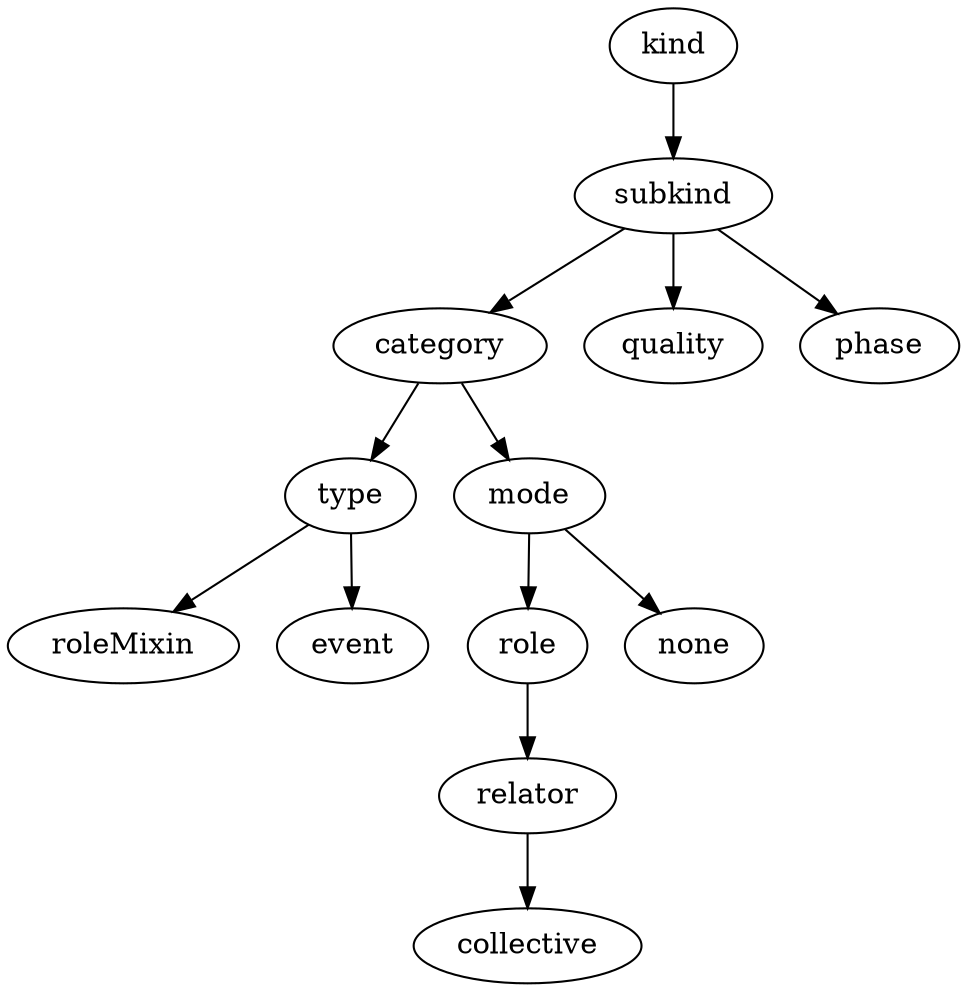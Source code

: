 strict digraph {
kind;
subkind;
category;
quality;
phase;
type;
mode;
roleMixin;
event;
role;
none;
relator;
collective;
kind -> subkind;
subkind -> category;
subkind -> quality;
subkind -> phase;
category -> type;
category -> mode;
type -> roleMixin;
type -> event;
mode -> role;
mode -> none;
role -> relator;
relator -> collective;
}
